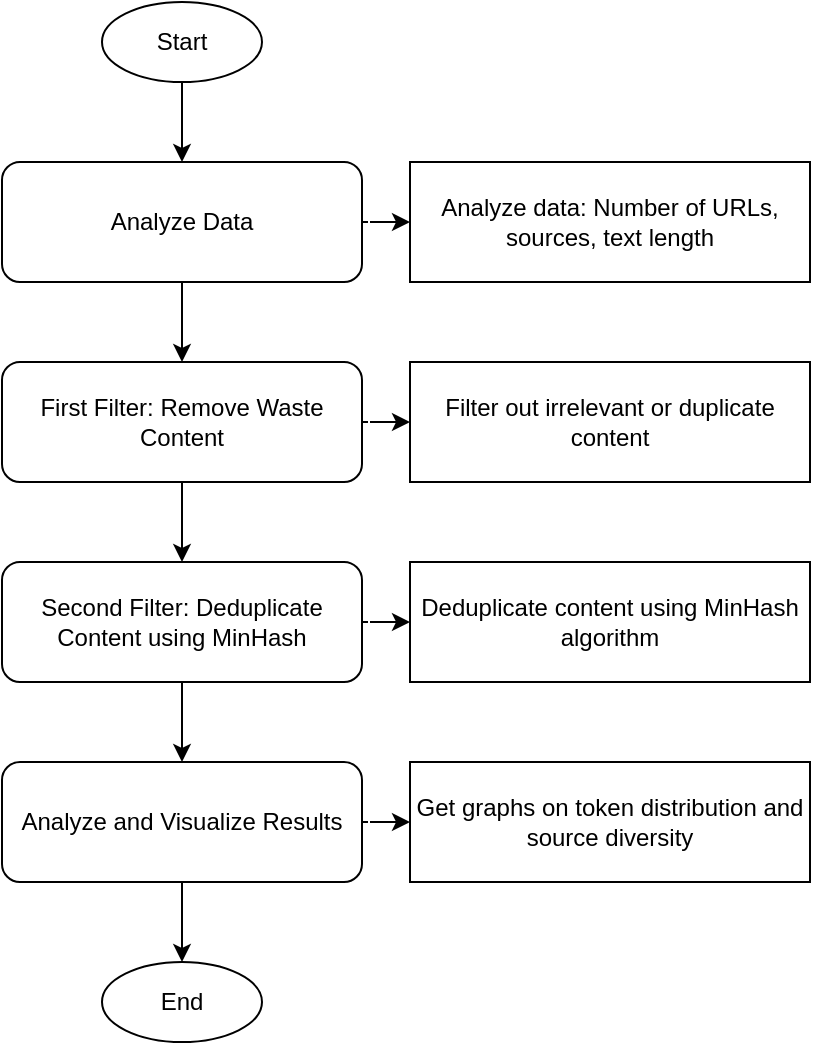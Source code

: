 <mxfile version="24.6.3" type="device">
  <diagram name="Flowchart" id="0">
    <mxGraphModel dx="1069" dy="771" grid="1" gridSize="10" guides="1" tooltips="1" connect="1" arrows="1" fold="1" page="1" pageScale="1" pageWidth="827" pageHeight="1169" math="0" shadow="0">
      <root>
        <mxCell id="0" />
        <mxCell id="1" parent="0" />
        <mxCell id="kl3Qo7PGFrbXa0GzqqIj-3" style="edgeStyle=orthogonalEdgeStyle;rounded=0;orthogonalLoop=1;jettySize=auto;html=1;" edge="1" parent="1" source="start" target="analyzeData">
          <mxGeometry relative="1" as="geometry" />
        </mxCell>
        <mxCell id="start" value="Start" style="ellipse;whiteSpace=wrap;html=1;" parent="1" vertex="1">
          <mxGeometry x="160" y="220" width="80" height="40" as="geometry" />
        </mxCell>
        <mxCell id="kl3Qo7PGFrbXa0GzqqIj-4" value="" style="edgeStyle=orthogonalEdgeStyle;rounded=0;orthogonalLoop=1;jettySize=auto;html=1;" edge="1" parent="1" source="analyzeData" target="filterContent">
          <mxGeometry relative="1" as="geometry" />
        </mxCell>
        <mxCell id="analyzeData" value="Analyze Data" style="rounded=1;whiteSpace=wrap;html=1;" parent="1" vertex="1">
          <mxGeometry x="110" y="300" width="180" height="60" as="geometry" />
        </mxCell>
        <mxCell id="filterContent" value="First Filter: Remove Waste Content" style="rounded=1;whiteSpace=wrap;html=1;" parent="1" vertex="1">
          <mxGeometry x="110" y="400" width="180" height="60" as="geometry" />
        </mxCell>
        <mxCell id="deduplicate" value="Second Filter: Deduplicate Content using MinHash" style="rounded=1;whiteSpace=wrap;html=1;" parent="1" vertex="1">
          <mxGeometry x="110" y="500" width="180" height="60" as="geometry" />
        </mxCell>
        <mxCell id="visualize" value="Analyze and Visualize Results" style="rounded=1;whiteSpace=wrap;html=1;" parent="1" vertex="1">
          <mxGeometry x="110" y="600" width="180" height="60" as="geometry" />
        </mxCell>
        <mxCell id="end" value="End" style="ellipse;whiteSpace=wrap;html=1;" parent="1" vertex="1">
          <mxGeometry x="160" y="700" width="80" height="40" as="geometry" />
        </mxCell>
        <mxCell id="flow5" style="edgeStyle=orthogonalEdgeStyle;rounded=0;orthogonalLoop=1;jettySize=auto;html=1;exitX=0.5;exitY=1;exitDx=0;exitDy=0;entryX=0.5;entryY=0;entryDx=0;entryDy=0;" parent="1" source="filterContent" target="deduplicate" edge="1">
          <mxGeometry relative="1" as="geometry" />
        </mxCell>
        <mxCell id="flow6" style="edgeStyle=orthogonalEdgeStyle;rounded=0;orthogonalLoop=1;jettySize=auto;html=1;exitX=0.5;exitY=1;exitDx=0;exitDy=0;entryX=0.5;entryY=0;entryDx=0;entryDy=0;" parent="1" source="deduplicate" target="visualize" edge="1">
          <mxGeometry relative="1" as="geometry" />
        </mxCell>
        <mxCell id="flow7" style="edgeStyle=orthogonalEdgeStyle;rounded=0;orthogonalLoop=1;jettySize=auto;html=1;exitX=0.5;exitY=1;exitDx=0;exitDy=0;entryX=0.5;entryY=0;entryDx=0;entryDy=0;" parent="1" source="visualize" target="end" edge="1">
          <mxGeometry relative="1" as="geometry" />
        </mxCell>
        <mxCell id="comment2" value="Analyze data: Number of URLs, sources, text length" style="note;whiteSpace=wrap;html=1;" parent="1" vertex="1">
          <mxGeometry x="314" y="300" width="200" height="60" as="geometry" />
        </mxCell>
        <mxCell id="comment4" value="Filter out irrelevant or duplicate content" style="note;whiteSpace=wrap;html=1;" parent="1" vertex="1">
          <mxGeometry x="314" y="400" width="200" height="60" as="geometry" />
        </mxCell>
        <mxCell id="comment5" value="Deduplicate content using MinHash algorithm" style="note;whiteSpace=wrap;html=1;" parent="1" vertex="1">
          <mxGeometry x="314" y="500" width="200" height="60" as="geometry" />
        </mxCell>
        <mxCell id="comment6" value="Get graphs on token distribution and source diversity" style="note;whiteSpace=wrap;html=1;" parent="1" vertex="1">
          <mxGeometry x="314" y="600" width="200" height="60" as="geometry" />
        </mxCell>
        <mxCell id="flow9" style="edgeStyle=orthogonalEdgeStyle;rounded=0;orthogonalLoop=1;jettySize=auto;html=1;dashed=1;" parent="1" source="analyzeData" target="comment2" edge="1">
          <mxGeometry relative="1" as="geometry" />
        </mxCell>
        <mxCell id="flow11" style="edgeStyle=orthogonalEdgeStyle;rounded=0;orthogonalLoop=1;jettySize=auto;html=1;dashed=1;" parent="1" source="filterContent" target="comment4" edge="1">
          <mxGeometry relative="1" as="geometry" />
        </mxCell>
        <mxCell id="flow12" style="edgeStyle=orthogonalEdgeStyle;rounded=0;orthogonalLoop=1;jettySize=auto;html=1;dashed=1;" parent="1" source="deduplicate" target="comment5" edge="1">
          <mxGeometry relative="1" as="geometry" />
        </mxCell>
        <mxCell id="flow13" style="edgeStyle=orthogonalEdgeStyle;rounded=0;orthogonalLoop=1;jettySize=auto;html=1;dashed=1;" parent="1" source="visualize" target="comment6" edge="1">
          <mxGeometry relative="1" as="geometry" />
        </mxCell>
      </root>
    </mxGraphModel>
  </diagram>
</mxfile>
